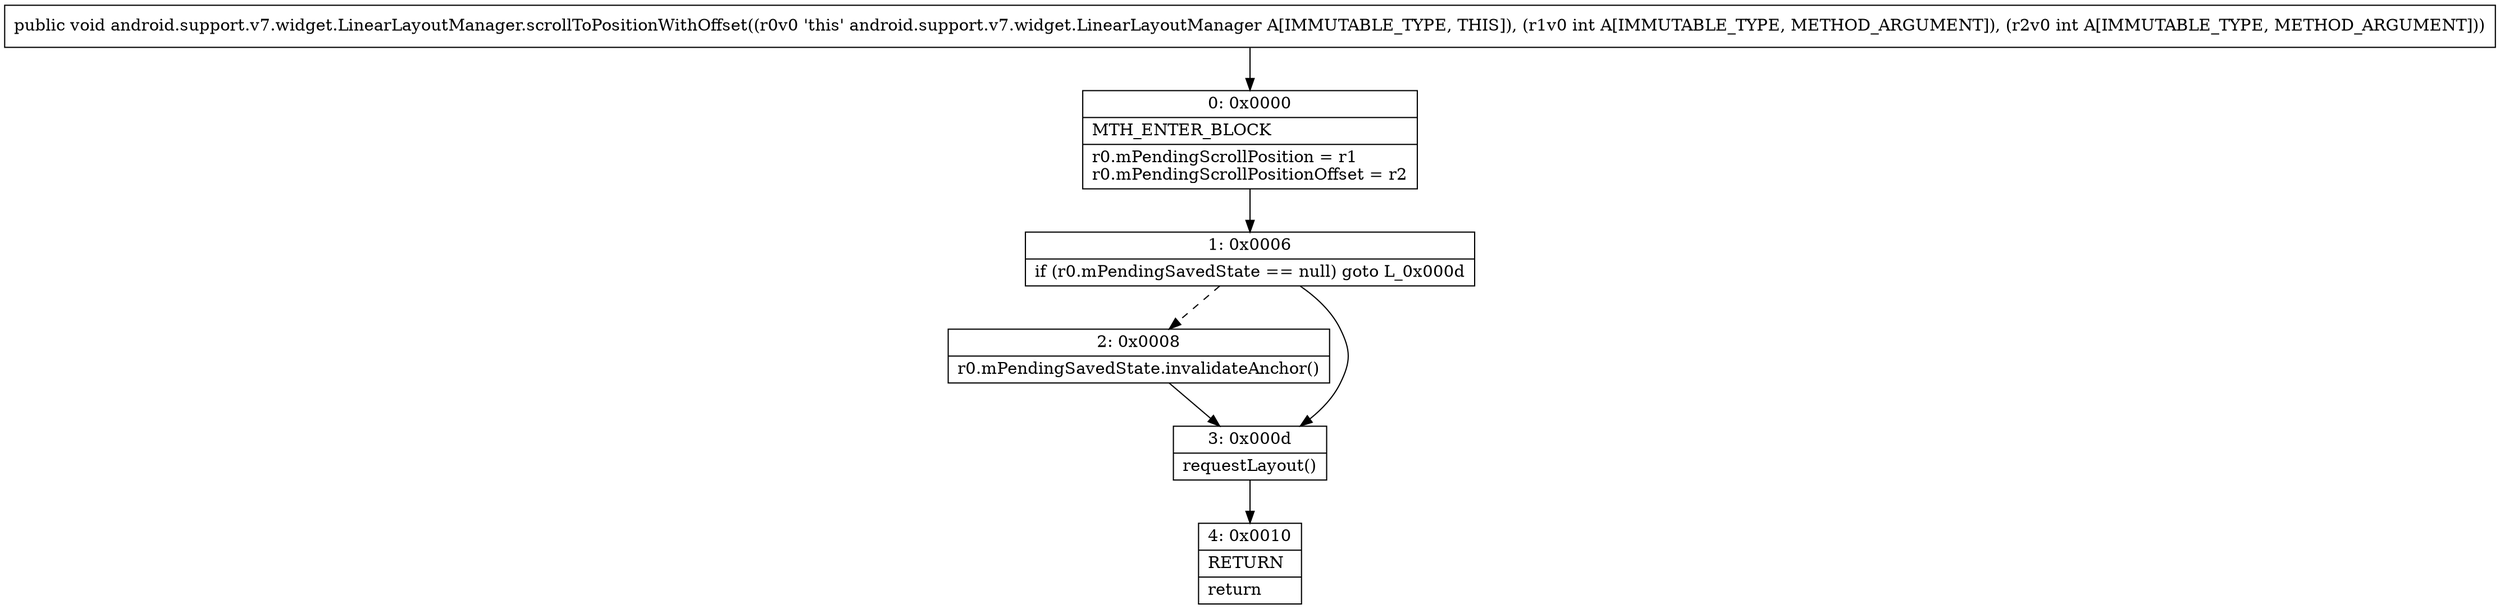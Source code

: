 digraph "CFG forandroid.support.v7.widget.LinearLayoutManager.scrollToPositionWithOffset(II)V" {
Node_0 [shape=record,label="{0\:\ 0x0000|MTH_ENTER_BLOCK\l|r0.mPendingScrollPosition = r1\lr0.mPendingScrollPositionOffset = r2\l}"];
Node_1 [shape=record,label="{1\:\ 0x0006|if (r0.mPendingSavedState == null) goto L_0x000d\l}"];
Node_2 [shape=record,label="{2\:\ 0x0008|r0.mPendingSavedState.invalidateAnchor()\l}"];
Node_3 [shape=record,label="{3\:\ 0x000d|requestLayout()\l}"];
Node_4 [shape=record,label="{4\:\ 0x0010|RETURN\l|return\l}"];
MethodNode[shape=record,label="{public void android.support.v7.widget.LinearLayoutManager.scrollToPositionWithOffset((r0v0 'this' android.support.v7.widget.LinearLayoutManager A[IMMUTABLE_TYPE, THIS]), (r1v0 int A[IMMUTABLE_TYPE, METHOD_ARGUMENT]), (r2v0 int A[IMMUTABLE_TYPE, METHOD_ARGUMENT])) }"];
MethodNode -> Node_0;
Node_0 -> Node_1;
Node_1 -> Node_2[style=dashed];
Node_1 -> Node_3;
Node_2 -> Node_3;
Node_3 -> Node_4;
}


